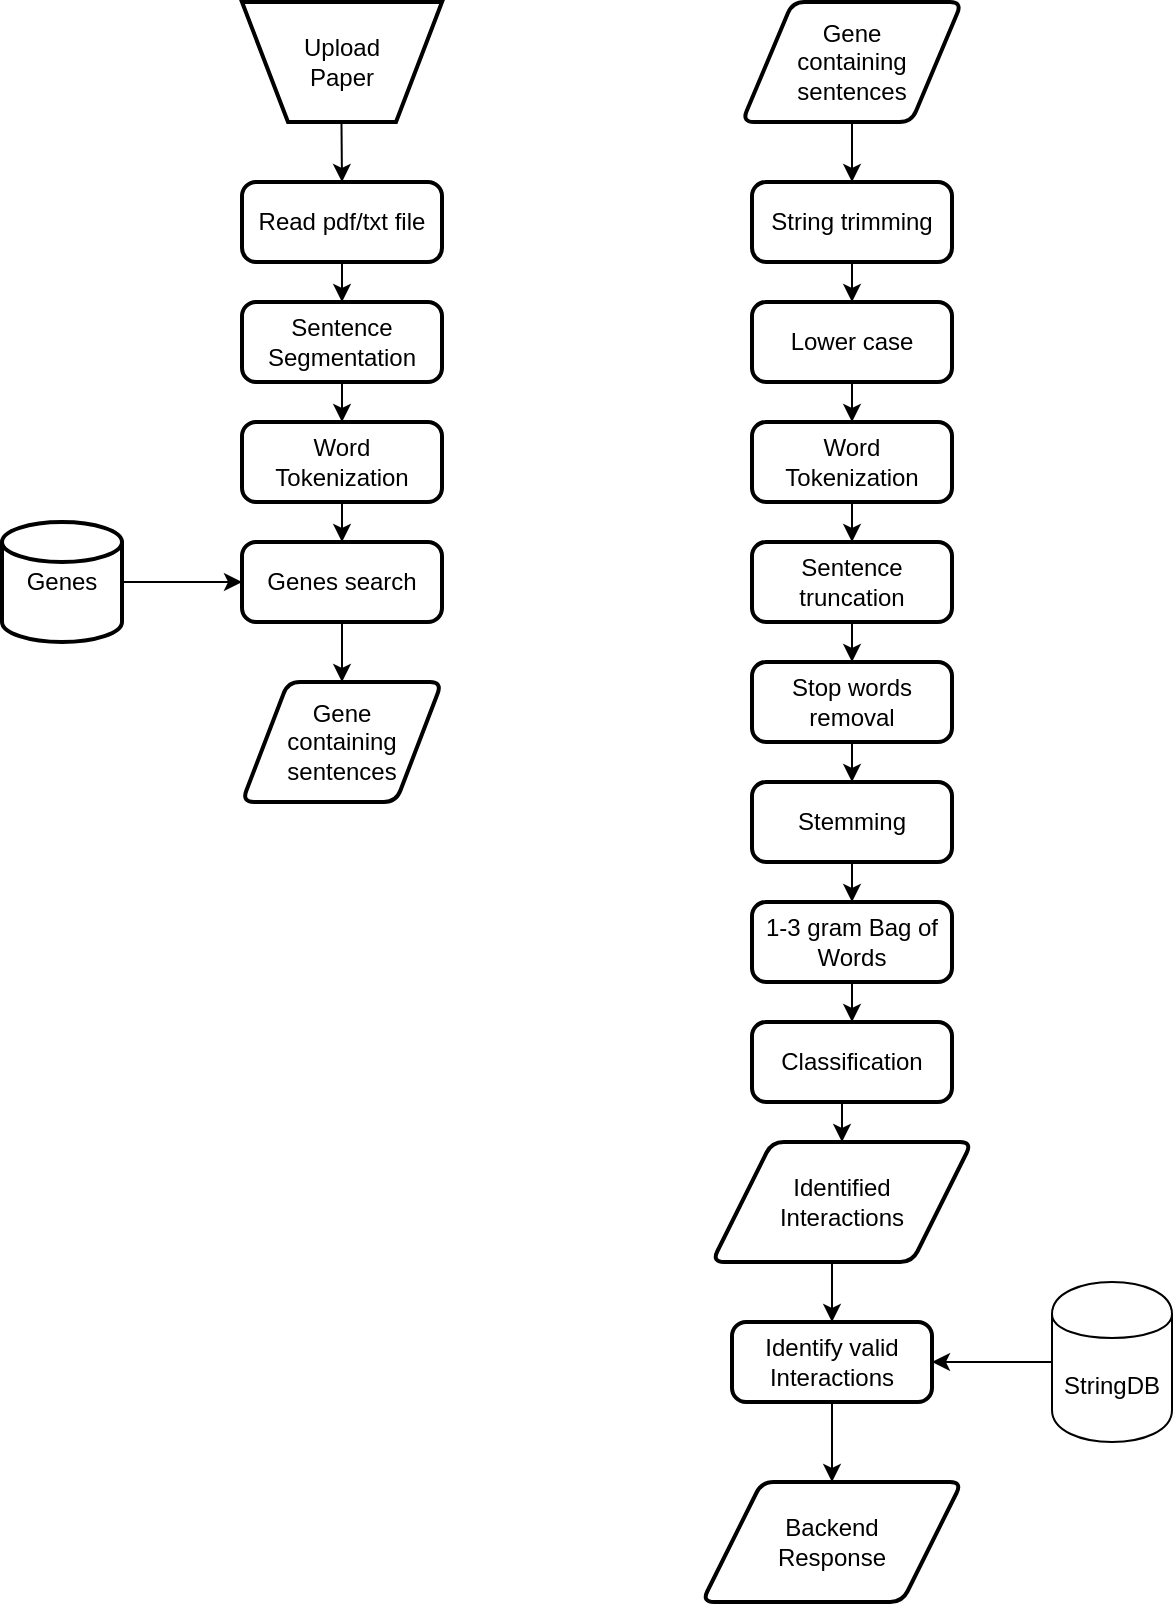 <mxfile version="10.6.3" type="device"><diagram id="Qpg41qCBIlo742JWGvKT" name="Page-1"><mxGraphModel dx="1991" dy="1106" grid="1" gridSize="10" guides="1" tooltips="1" connect="1" arrows="1" fold="1" page="1" pageScale="1" pageWidth="850" pageHeight="1100" math="0" shadow="0"><root><mxCell id="0"/><mxCell id="1" parent="0"/><mxCell id="iGdhcYSplIVhD67hgzLq-13" style="edgeStyle=orthogonalEdgeStyle;rounded=0;orthogonalLoop=1;jettySize=auto;html=1;exitX=0.5;exitY=1;exitDx=0;exitDy=0;entryX=0.5;entryY=0;entryDx=0;entryDy=0;" edge="1" parent="1" source="iGdhcYSplIVhD67hgzLq-3" target="iGdhcYSplIVhD67hgzLq-5"><mxGeometry relative="1" as="geometry"/></mxCell><mxCell id="iGdhcYSplIVhD67hgzLq-3" value="Read pdf/txt file" style="rounded=1;whiteSpace=wrap;html=1;absoluteArcSize=1;arcSize=14;strokeWidth=2;" vertex="1" parent="1"><mxGeometry x="230" y="150" width="100" height="40" as="geometry"/></mxCell><mxCell id="iGdhcYSplIVhD67hgzLq-17" style="edgeStyle=orthogonalEdgeStyle;rounded=0;orthogonalLoop=1;jettySize=auto;html=1;exitX=1;exitY=0.5;exitDx=0;exitDy=0;exitPerimeter=0;entryX=0;entryY=0.5;entryDx=0;entryDy=0;" edge="1" parent="1" source="iGdhcYSplIVhD67hgzLq-4" target="iGdhcYSplIVhD67hgzLq-7"><mxGeometry relative="1" as="geometry"/></mxCell><mxCell id="iGdhcYSplIVhD67hgzLq-4" value="Genes" style="strokeWidth=2;html=1;shape=mxgraph.flowchart.database;whiteSpace=wrap;" vertex="1" parent="1"><mxGeometry x="110" y="320" width="60" height="60" as="geometry"/></mxCell><mxCell id="iGdhcYSplIVhD67hgzLq-16" style="edgeStyle=orthogonalEdgeStyle;rounded=0;orthogonalLoop=1;jettySize=auto;html=1;exitX=0.5;exitY=1;exitDx=0;exitDy=0;entryX=0.5;entryY=0;entryDx=0;entryDy=0;" edge="1" parent="1" source="iGdhcYSplIVhD67hgzLq-5" target="iGdhcYSplIVhD67hgzLq-6"><mxGeometry relative="1" as="geometry"/></mxCell><mxCell id="iGdhcYSplIVhD67hgzLq-5" value="Sentence Segmentation" style="rounded=1;whiteSpace=wrap;html=1;absoluteArcSize=1;arcSize=14;strokeWidth=2;" vertex="1" parent="1"><mxGeometry x="230" y="210" width="100" height="40" as="geometry"/></mxCell><mxCell id="iGdhcYSplIVhD67hgzLq-15" style="edgeStyle=orthogonalEdgeStyle;rounded=0;orthogonalLoop=1;jettySize=auto;html=1;exitX=0.5;exitY=1;exitDx=0;exitDy=0;entryX=0.5;entryY=0;entryDx=0;entryDy=0;" edge="1" parent="1" source="iGdhcYSplIVhD67hgzLq-6" target="iGdhcYSplIVhD67hgzLq-7"><mxGeometry relative="1" as="geometry"/></mxCell><mxCell id="iGdhcYSplIVhD67hgzLq-6" value="Word Tokenization" style="rounded=1;whiteSpace=wrap;html=1;absoluteArcSize=1;arcSize=14;strokeWidth=2;" vertex="1" parent="1"><mxGeometry x="230" y="270" width="100" height="40" as="geometry"/></mxCell><mxCell id="iGdhcYSplIVhD67hgzLq-51" style="edgeStyle=orthogonalEdgeStyle;rounded=0;orthogonalLoop=1;jettySize=auto;html=1;exitX=0.5;exitY=1;exitDx=0;exitDy=0;entryX=0.5;entryY=0;entryDx=0;entryDy=0;" edge="1" parent="1" source="iGdhcYSplIVhD67hgzLq-7" target="iGdhcYSplIVhD67hgzLq-50"><mxGeometry relative="1" as="geometry"/></mxCell><mxCell id="iGdhcYSplIVhD67hgzLq-7" value="Genes search" style="rounded=1;whiteSpace=wrap;html=1;absoluteArcSize=1;arcSize=14;strokeWidth=2;" vertex="1" parent="1"><mxGeometry x="230" y="330" width="100" height="40" as="geometry"/></mxCell><mxCell id="iGdhcYSplIVhD67hgzLq-25" value="" style="endArrow=classic;html=1;entryX=0.5;entryY=0;entryDx=0;entryDy=0;exitX=0.497;exitY=0.85;exitDx=0;exitDy=0;exitPerimeter=0;" edge="1" parent="1" target="iGdhcYSplIVhD67hgzLq-3"><mxGeometry width="50" height="50" relative="1" as="geometry"><mxPoint x="279.667" y="111" as="sourcePoint"/><mxPoint x="220" y="120" as="targetPoint"/></mxGeometry></mxCell><mxCell id="iGdhcYSplIVhD67hgzLq-50" value="Gene&lt;br&gt;containing&lt;br&gt;sentences" style="verticalLabelPosition=middle;verticalAlign=middle;html=1;strokeWidth=2;shape=parallelogram;perimeter=parallelogramPerimeter;whiteSpace=wrap;rounded=1;arcSize=12;size=0.23;labelPosition=center;align=center;" vertex="1" parent="1"><mxGeometry x="230" y="400" width="100" height="60" as="geometry"/></mxCell><mxCell id="iGdhcYSplIVhD67hgzLq-53" value="Upload&lt;br&gt;Paper" style="verticalLabelPosition=middle;verticalAlign=middle;html=1;strokeWidth=2;shape=trapezoid;perimeter=trapezoidPerimeter;whiteSpace=wrap;size=0.23;arcSize=10;flipV=1;labelPosition=center;align=center;" vertex="1" parent="1"><mxGeometry x="230" y="60" width="100" height="60" as="geometry"/></mxCell><mxCell id="iGdhcYSplIVhD67hgzLq-65" style="edgeStyle=orthogonalEdgeStyle;rounded=0;orthogonalLoop=1;jettySize=auto;html=1;exitX=0.5;exitY=1;exitDx=0;exitDy=0;entryX=0.5;entryY=0;entryDx=0;entryDy=0;" edge="1" parent="1" source="iGdhcYSplIVhD67hgzLq-66" target="iGdhcYSplIVhD67hgzLq-88"><mxGeometry relative="1" as="geometry"/></mxCell><mxCell id="iGdhcYSplIVhD67hgzLq-66" value="Identified&lt;br&gt;Interactions&lt;br&gt;" style="verticalLabelPosition=middle;verticalAlign=middle;html=1;strokeWidth=2;shape=parallelogram;perimeter=parallelogramPerimeter;whiteSpace=wrap;rounded=1;arcSize=12;size=0.23;labelPosition=center;align=center;" vertex="1" parent="1"><mxGeometry x="465" y="630" width="130" height="60" as="geometry"/></mxCell><mxCell id="iGdhcYSplIVhD67hgzLq-67" value="Gene&lt;br&gt;containing&lt;br&gt;sentences" style="verticalLabelPosition=middle;verticalAlign=middle;html=1;strokeWidth=2;shape=parallelogram;perimeter=parallelogramPerimeter;whiteSpace=wrap;rounded=1;arcSize=12;size=0.23;labelPosition=center;align=center;" vertex="1" parent="1"><mxGeometry x="480" y="60" width="110" height="60" as="geometry"/></mxCell><mxCell id="iGdhcYSplIVhD67hgzLq-68" style="edgeStyle=orthogonalEdgeStyle;rounded=0;orthogonalLoop=1;jettySize=auto;html=1;exitX=0.5;exitY=1;exitDx=0;exitDy=0;entryX=0.5;entryY=0;entryDx=0;entryDy=0;" edge="1" parent="1" source="iGdhcYSplIVhD67hgzLq-69" target="iGdhcYSplIVhD67hgzLq-71"><mxGeometry relative="1" as="geometry"/></mxCell><mxCell id="iGdhcYSplIVhD67hgzLq-69" value="String trimming" style="rounded=1;whiteSpace=wrap;html=1;absoluteArcSize=1;arcSize=14;strokeWidth=2;" vertex="1" parent="1"><mxGeometry x="485" y="150" width="100" height="40" as="geometry"/></mxCell><mxCell id="iGdhcYSplIVhD67hgzLq-70" style="edgeStyle=orthogonalEdgeStyle;rounded=0;orthogonalLoop=1;jettySize=auto;html=1;exitX=0.5;exitY=1;exitDx=0;exitDy=0;entryX=0.5;entryY=0;entryDx=0;entryDy=0;" edge="1" parent="1" source="iGdhcYSplIVhD67hgzLq-71" target="iGdhcYSplIVhD67hgzLq-75"><mxGeometry relative="1" as="geometry"/></mxCell><mxCell id="iGdhcYSplIVhD67hgzLq-71" value="Lower case" style="rounded=1;whiteSpace=wrap;html=1;absoluteArcSize=1;arcSize=14;strokeWidth=2;" vertex="1" parent="1"><mxGeometry x="485" y="210" width="100" height="40" as="geometry"/></mxCell><mxCell id="iGdhcYSplIVhD67hgzLq-72" style="edgeStyle=orthogonalEdgeStyle;rounded=0;orthogonalLoop=1;jettySize=auto;html=1;exitX=0.5;exitY=1;exitDx=0;exitDy=0;entryX=0.5;entryY=0;entryDx=0;entryDy=0;" edge="1" parent="1" source="iGdhcYSplIVhD67hgzLq-73" target="iGdhcYSplIVhD67hgzLq-77"><mxGeometry relative="1" as="geometry"/></mxCell><mxCell id="iGdhcYSplIVhD67hgzLq-73" value="Sentence truncation" style="rounded=1;whiteSpace=wrap;html=1;absoluteArcSize=1;arcSize=14;strokeWidth=2;" vertex="1" parent="1"><mxGeometry x="485" y="330" width="100" height="40" as="geometry"/></mxCell><mxCell id="iGdhcYSplIVhD67hgzLq-74" style="edgeStyle=orthogonalEdgeStyle;rounded=0;orthogonalLoop=1;jettySize=auto;html=1;exitX=0.5;exitY=1;exitDx=0;exitDy=0;entryX=0.5;entryY=0;entryDx=0;entryDy=0;" edge="1" parent="1" source="iGdhcYSplIVhD67hgzLq-75" target="iGdhcYSplIVhD67hgzLq-73"><mxGeometry relative="1" as="geometry"/></mxCell><mxCell id="iGdhcYSplIVhD67hgzLq-75" value="Word Tokenization" style="rounded=1;whiteSpace=wrap;html=1;absoluteArcSize=1;arcSize=14;strokeWidth=2;" vertex="1" parent="1"><mxGeometry x="485" y="270" width="100" height="40" as="geometry"/></mxCell><mxCell id="iGdhcYSplIVhD67hgzLq-76" style="edgeStyle=orthogonalEdgeStyle;rounded=0;orthogonalLoop=1;jettySize=auto;html=1;exitX=0.5;exitY=1;exitDx=0;exitDy=0;entryX=0.5;entryY=0;entryDx=0;entryDy=0;" edge="1" parent="1" source="iGdhcYSplIVhD67hgzLq-77" target="iGdhcYSplIVhD67hgzLq-79"><mxGeometry relative="1" as="geometry"/></mxCell><mxCell id="iGdhcYSplIVhD67hgzLq-77" value="Stop words removal" style="rounded=1;whiteSpace=wrap;html=1;absoluteArcSize=1;arcSize=14;strokeWidth=2;" vertex="1" parent="1"><mxGeometry x="485" y="390" width="100" height="40" as="geometry"/></mxCell><mxCell id="iGdhcYSplIVhD67hgzLq-78" style="edgeStyle=orthogonalEdgeStyle;rounded=0;orthogonalLoop=1;jettySize=auto;html=1;exitX=0.5;exitY=1;exitDx=0;exitDy=0;entryX=0.5;entryY=0;entryDx=0;entryDy=0;" edge="1" parent="1" source="iGdhcYSplIVhD67hgzLq-79" target="iGdhcYSplIVhD67hgzLq-81"><mxGeometry relative="1" as="geometry"/></mxCell><mxCell id="iGdhcYSplIVhD67hgzLq-79" value="Stemming" style="rounded=1;whiteSpace=wrap;html=1;absoluteArcSize=1;arcSize=14;strokeWidth=2;" vertex="1" parent="1"><mxGeometry x="485" y="450" width="100" height="40" as="geometry"/></mxCell><mxCell id="iGdhcYSplIVhD67hgzLq-80" style="edgeStyle=orthogonalEdgeStyle;rounded=0;orthogonalLoop=1;jettySize=auto;html=1;exitX=0.5;exitY=1;exitDx=0;exitDy=0;entryX=0.5;entryY=0;entryDx=0;entryDy=0;" edge="1" parent="1" source="iGdhcYSplIVhD67hgzLq-81" target="iGdhcYSplIVhD67hgzLq-83"><mxGeometry relative="1" as="geometry"/></mxCell><mxCell id="iGdhcYSplIVhD67hgzLq-81" value="1-3 gram Bag of Words" style="rounded=1;whiteSpace=wrap;html=1;absoluteArcSize=1;arcSize=14;strokeWidth=2;" vertex="1" parent="1"><mxGeometry x="485" y="510" width="100" height="40" as="geometry"/></mxCell><mxCell id="iGdhcYSplIVhD67hgzLq-82" style="edgeStyle=orthogonalEdgeStyle;rounded=0;orthogonalLoop=1;jettySize=auto;html=1;exitX=0.5;exitY=1;exitDx=0;exitDy=0;entryX=0.5;entryY=0;entryDx=0;entryDy=0;" edge="1" parent="1" source="iGdhcYSplIVhD67hgzLq-83" target="iGdhcYSplIVhD67hgzLq-66"><mxGeometry relative="1" as="geometry"/></mxCell><mxCell id="iGdhcYSplIVhD67hgzLq-83" value="Classification" style="rounded=1;whiteSpace=wrap;html=1;absoluteArcSize=1;arcSize=14;strokeWidth=2;" vertex="1" parent="1"><mxGeometry x="485" y="570" width="100" height="40" as="geometry"/></mxCell><mxCell id="iGdhcYSplIVhD67hgzLq-84" value="" style="endArrow=classic;html=1;exitX=0.5;exitY=1;exitDx=0;exitDy=0;entryX=0.5;entryY=0;entryDx=0;entryDy=0;" edge="1" parent="1" source="iGdhcYSplIVhD67hgzLq-67" target="iGdhcYSplIVhD67hgzLq-69"><mxGeometry width="50" height="50" relative="1" as="geometry"><mxPoint x="635" y="160" as="sourcePoint"/><mxPoint x="685" y="110" as="targetPoint"/></mxGeometry></mxCell><mxCell id="iGdhcYSplIVhD67hgzLq-85" style="edgeStyle=orthogonalEdgeStyle;rounded=0;orthogonalLoop=1;jettySize=auto;html=1;exitX=0;exitY=0.5;exitDx=0;exitDy=0;entryX=1;entryY=0.5;entryDx=0;entryDy=0;" edge="1" parent="1" source="iGdhcYSplIVhD67hgzLq-86" target="iGdhcYSplIVhD67hgzLq-88"><mxGeometry relative="1" as="geometry"/></mxCell><mxCell id="iGdhcYSplIVhD67hgzLq-86" value="StringDB" style="shape=cylinder;whiteSpace=wrap;html=1;boundedLbl=1;backgroundOutline=1;" vertex="1" parent="1"><mxGeometry x="635" y="700" width="60" height="80" as="geometry"/></mxCell><mxCell id="iGdhcYSplIVhD67hgzLq-87" style="edgeStyle=orthogonalEdgeStyle;rounded=0;orthogonalLoop=1;jettySize=auto;html=1;exitX=0.5;exitY=1;exitDx=0;exitDy=0;entryX=0.5;entryY=0;entryDx=0;entryDy=0;" edge="1" parent="1" source="iGdhcYSplIVhD67hgzLq-88" target="iGdhcYSplIVhD67hgzLq-89"><mxGeometry relative="1" as="geometry"/></mxCell><mxCell id="iGdhcYSplIVhD67hgzLq-88" value="Identify valid&lt;br&gt;Interactions&lt;br&gt;" style="rounded=1;whiteSpace=wrap;html=1;absoluteArcSize=1;arcSize=14;strokeWidth=2;" vertex="1" parent="1"><mxGeometry x="475" y="720" width="100" height="40" as="geometry"/></mxCell><mxCell id="iGdhcYSplIVhD67hgzLq-89" value="Backend&lt;br&gt;Response&lt;br&gt;" style="verticalLabelPosition=middle;verticalAlign=middle;html=1;strokeWidth=2;shape=parallelogram;perimeter=parallelogramPerimeter;whiteSpace=wrap;rounded=1;arcSize=12;size=0.23;labelPosition=center;align=center;" vertex="1" parent="1"><mxGeometry x="460" y="800" width="130" height="60" as="geometry"/></mxCell></root></mxGraphModel></diagram></mxfile>